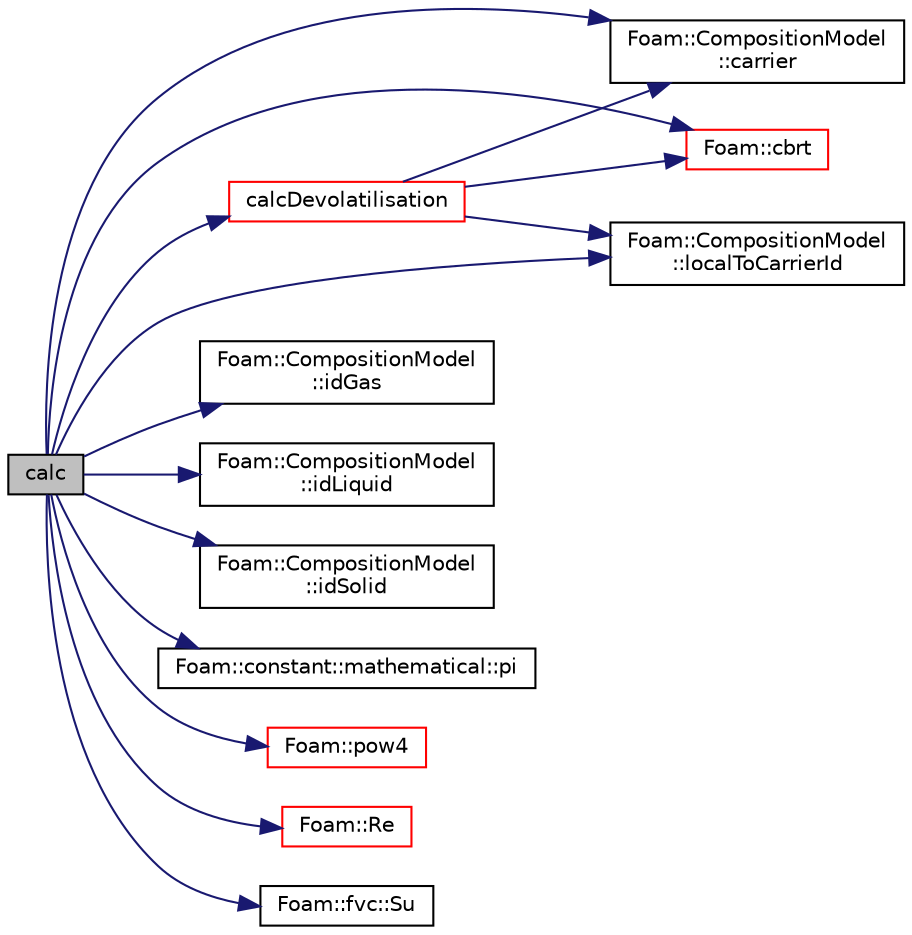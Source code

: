 digraph "calc"
{
  bgcolor="transparent";
  edge [fontname="Helvetica",fontsize="10",labelfontname="Helvetica",labelfontsize="10"];
  node [fontname="Helvetica",fontsize="10",shape=record];
  rankdir="LR";
  Node217 [label="calc",height=0.2,width=0.4,color="black", fillcolor="grey75", style="filled", fontcolor="black"];
  Node217 -> Node218 [color="midnightblue",fontsize="10",style="solid",fontname="Helvetica"];
  Node218 [label="calcDevolatilisation",height=0.2,width=0.4,color="red",URL="$a25037.html#a27e44fd232cf9e748036d4574bafd0af",tooltip="Calculate Devolatilisation. "];
  Node218 -> Node224 [color="midnightblue",fontsize="10",style="solid",fontname="Helvetica"];
  Node224 [label="Foam::CompositionModel\l::carrier",height=0.2,width=0.4,color="black",URL="$a24933.html#a7c13dc537b35b66e277b8dd37f321d20",tooltip="Return the carrier components (wrapper function) "];
  Node218 -> Node225 [color="midnightblue",fontsize="10",style="solid",fontname="Helvetica"];
  Node225 [label="Foam::cbrt",height=0.2,width=0.4,color="red",URL="$a21851.html#aca0b7feea326c0e1e9e04078a319d019"];
  Node218 -> Node231 [color="midnightblue",fontsize="10",style="solid",fontname="Helvetica"];
  Node231 [label="Foam::CompositionModel\l::localToCarrierId",height=0.2,width=0.4,color="black",URL="$a24933.html#ab9a6249f82d35a2dbb968f48187e58b0",tooltip="Return carrier id of component given local id. "];
  Node217 -> Node224 [color="midnightblue",fontsize="10",style="solid",fontname="Helvetica"];
  Node217 -> Node225 [color="midnightblue",fontsize="10",style="solid",fontname="Helvetica"];
  Node217 -> Node235 [color="midnightblue",fontsize="10",style="solid",fontname="Helvetica"];
  Node235 [label="Foam::CompositionModel\l::idGas",height=0.2,width=0.4,color="black",URL="$a24933.html#ac67a3cf6416e8f854f07090e0883eb2f",tooltip="Gas id. "];
  Node217 -> Node236 [color="midnightblue",fontsize="10",style="solid",fontname="Helvetica"];
  Node236 [label="Foam::CompositionModel\l::idLiquid",height=0.2,width=0.4,color="black",URL="$a24933.html#a0b8aa9a0177f47e28ed56b8d084a9884",tooltip="Liquid id. "];
  Node217 -> Node237 [color="midnightblue",fontsize="10",style="solid",fontname="Helvetica"];
  Node237 [label="Foam::CompositionModel\l::idSolid",height=0.2,width=0.4,color="black",URL="$a24933.html#ac01300fa80202ddbf87892ead45cd2a5",tooltip="Solid id. "];
  Node217 -> Node231 [color="midnightblue",fontsize="10",style="solid",fontname="Helvetica"];
  Node217 -> Node238 [color="midnightblue",fontsize="10",style="solid",fontname="Helvetica"];
  Node238 [label="Foam::constant::mathematical::pi",height=0.2,width=0.4,color="black",URL="$a21892.html#a731b8788a4c01586c35266c7ca4fed04"];
  Node217 -> Node239 [color="midnightblue",fontsize="10",style="solid",fontname="Helvetica"];
  Node239 [label="Foam::pow4",height=0.2,width=0.4,color="red",URL="$a21851.html#aa0ae321d4861170e35fbb938636a4f40"];
  Node217 -> Node240 [color="midnightblue",fontsize="10",style="solid",fontname="Helvetica"];
  Node240 [label="Foam::Re",height=0.2,width=0.4,color="red",URL="$a21851.html#affa366970bcbe0f7ccf7c85557a3e12b"];
  Node217 -> Node243 [color="midnightblue",fontsize="10",style="solid",fontname="Helvetica"];
  Node243 [label="Foam::fvc::Su",height=0.2,width=0.4,color="black",URL="$a21861.html#ac92e296062b7b025a96b82351c1d9b89"];
}
